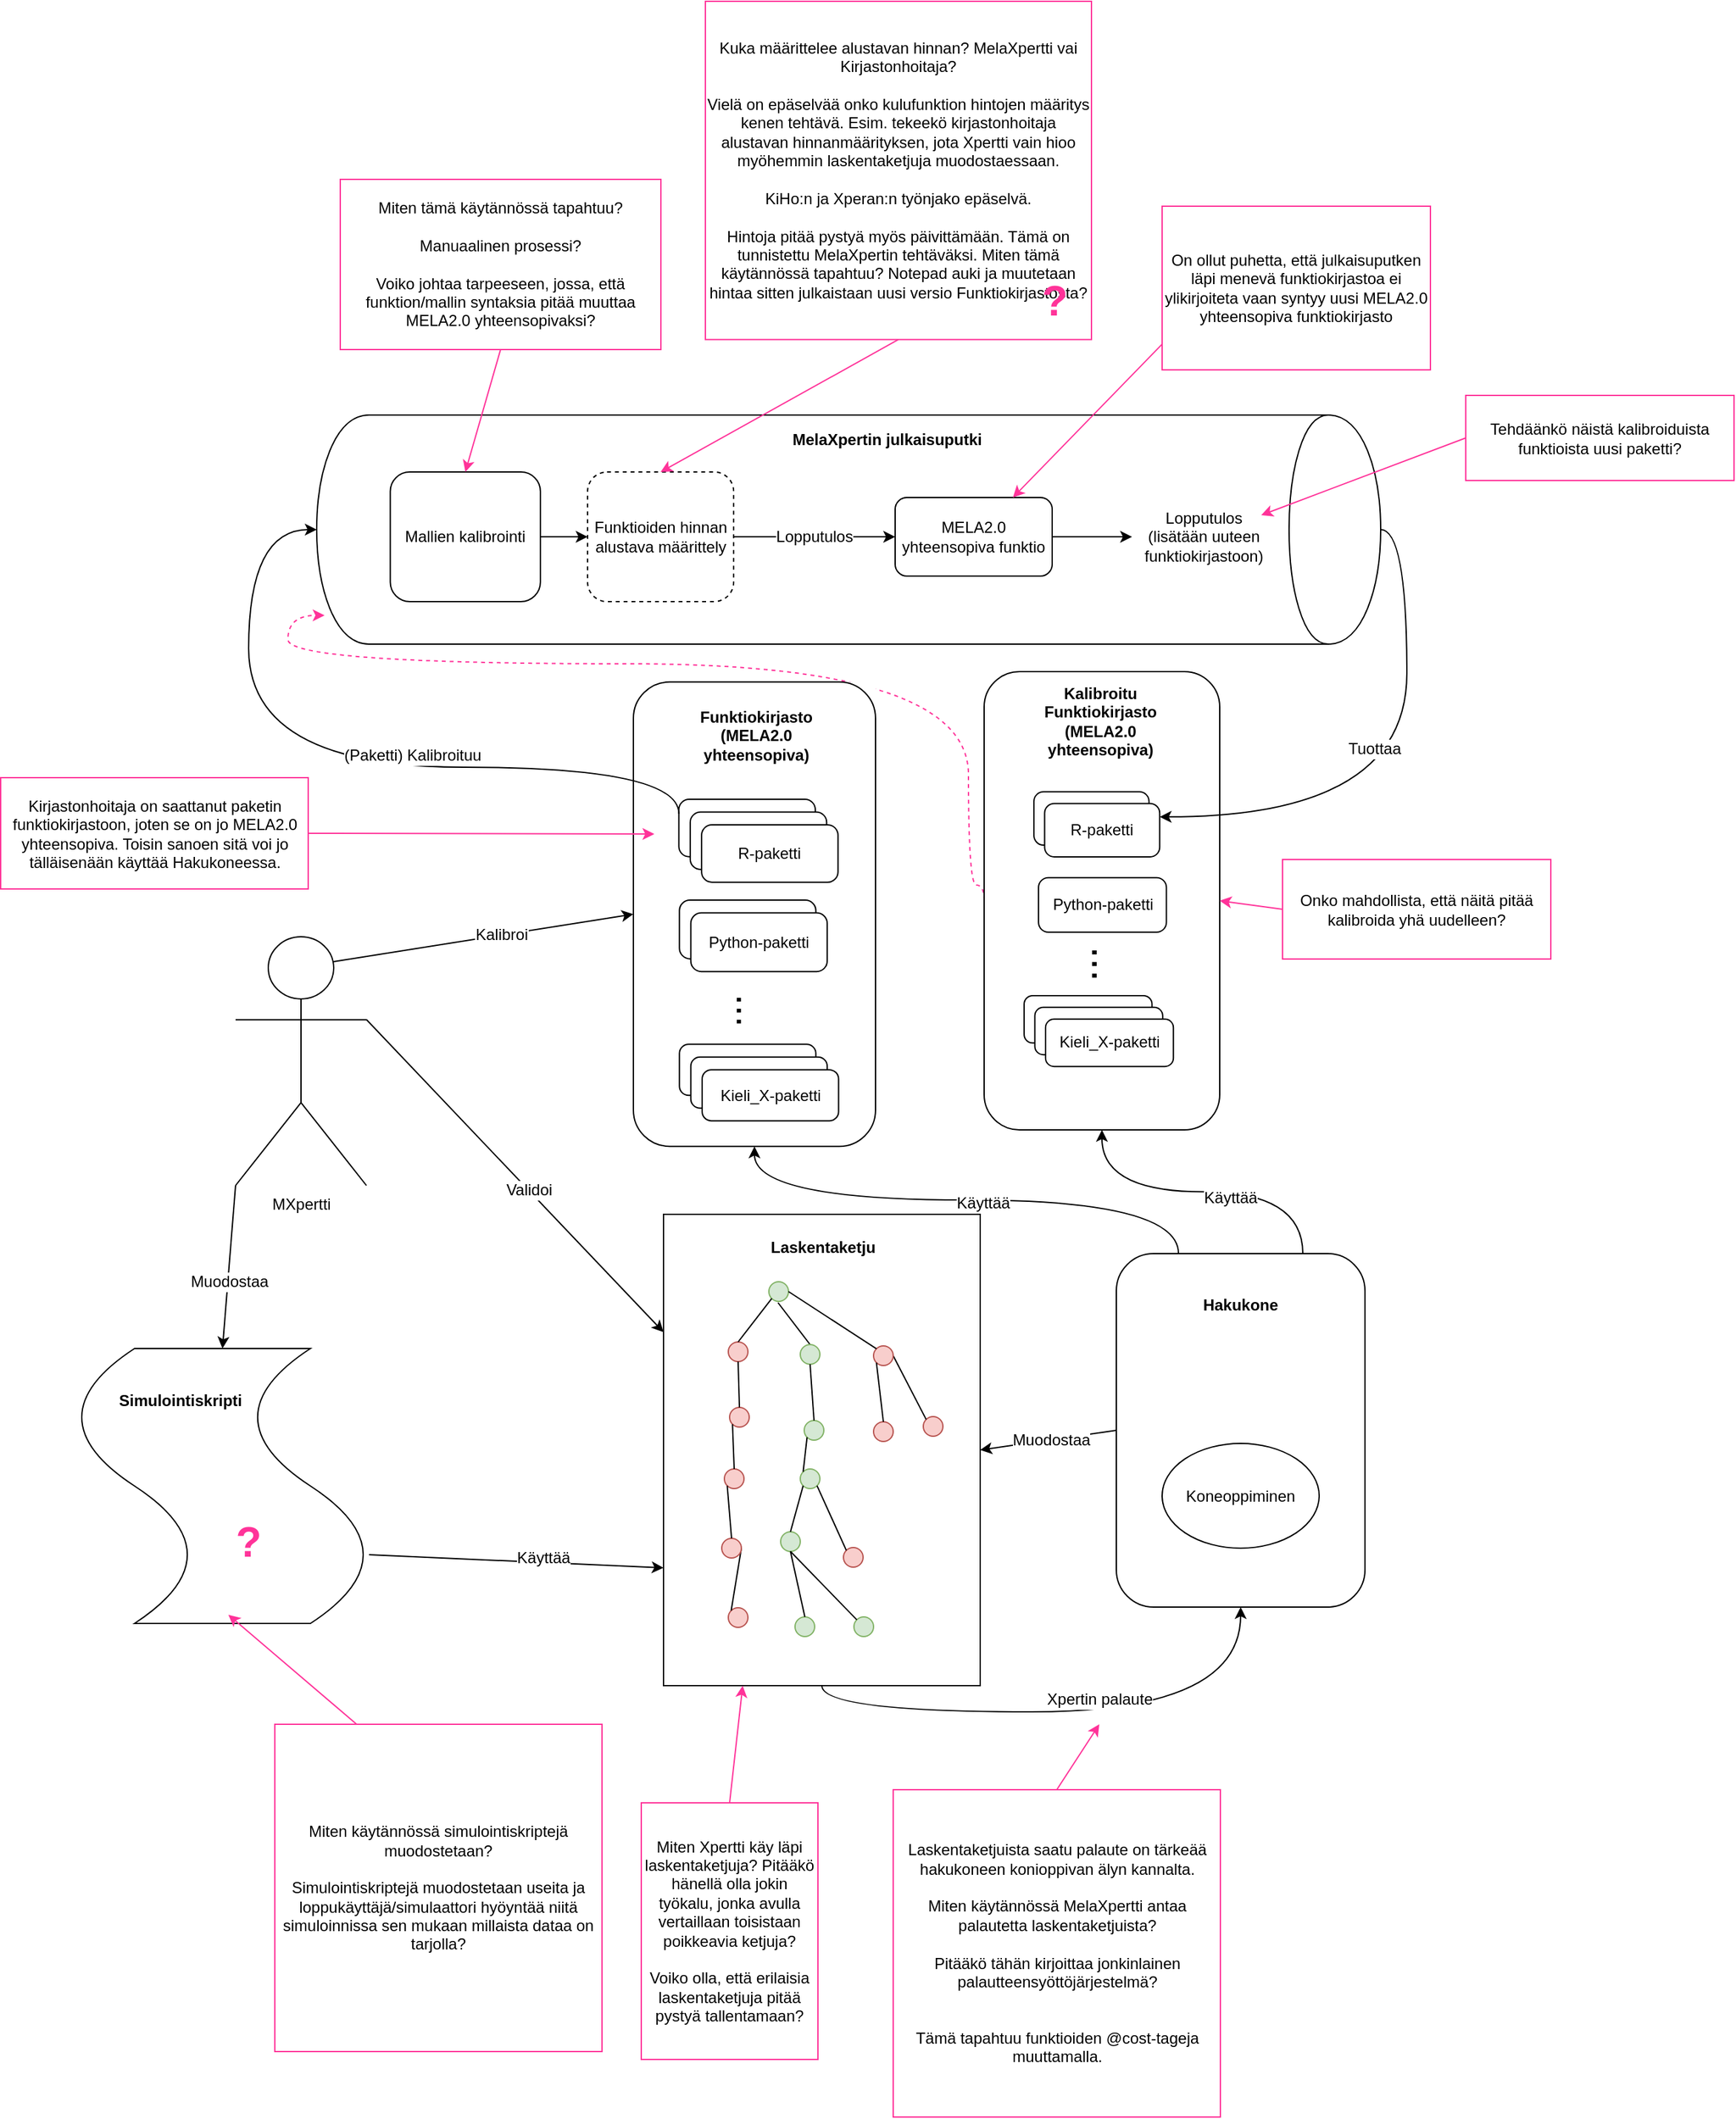 <mxfile version="10.8.2" type="device"><diagram id="pi8lVP-4z1GT94MgnUVW" name="Page-1"><mxGraphModel dx="2221" dy="1962" grid="1" gridSize="10" guides="1" tooltips="1" connect="1" arrows="1" fold="1" page="1" pageScale="1" pageWidth="827" pageHeight="1169" math="0" shadow="0"><root><mxCell id="0"/><mxCell id="1" parent="0"/><mxCell id="jP3EFrA3LAiEO2q5dK9M-46" style="edgeStyle=orthogonalEdgeStyle;rounded=0;orthogonalLoop=1;jettySize=auto;html=1;exitX=0;exitY=0.5;exitDx=0;exitDy=0;strokeColor=#FF3399;fontSize=12;curved=1;dashed=1;" edge="1" parent="1" source="gx9Fo2XjnT89Ah0fblo9-98"><mxGeometry relative="1" as="geometry"><mxPoint x="228" y="333" as="targetPoint"/><Array as="points"><mxPoint x="732" y="539"/><mxPoint x="720" y="539"/><mxPoint x="720" y="370"/><mxPoint x="200" y="370"/><mxPoint x="200" y="333"/></Array></mxGeometry></mxCell><mxCell id="gx9Fo2XjnT89Ah0fblo9-15" value="" style="shape=cylinder;whiteSpace=wrap;html=1;boundedLbl=1;backgroundOutline=1;rotation=90;fontSize=12;" parent="1" vertex="1"><mxGeometry x="541" y="-139" width="175" height="813" as="geometry"/></mxCell><mxCell id="gx9Fo2XjnT89Ah0fblo9-28" style="edgeStyle=none;rounded=0;orthogonalLoop=1;jettySize=auto;html=1;exitX=1;exitY=0.5;exitDx=0;exitDy=0;entryX=0;entryY=0.5;entryDx=0;entryDy=0;fontSize=12;" parent="1" source="gx9Fo2XjnT89Ah0fblo9-14" target="gx9Fo2XjnT89Ah0fblo9-16" edge="1"><mxGeometry relative="1" as="geometry"/></mxCell><mxCell id="gx9Fo2XjnT89Ah0fblo9-14" value="&lt;font style=&quot;font-size: 12px;&quot;&gt;Mallien kalibrointi&lt;/font&gt;" style="rounded=1;whiteSpace=wrap;html=1;fontSize=12;" parent="1" vertex="1"><mxGeometry x="278.225" y="223.5" width="114.7" height="99" as="geometry"/></mxCell><mxCell id="gx9Fo2XjnT89Ah0fblo9-16" value="&lt;font style=&quot;font-size: 12px;&quot;&gt;Funktioiden hinnan alustava määrittely&lt;/font&gt;" style="rounded=1;whiteSpace=wrap;html=1;dashed=1;fontSize=12;" parent="1" vertex="1"><mxGeometry x="428.987" y="223.5" width="111.6" height="99" as="geometry"/></mxCell><mxCell id="gx9Fo2XjnT89Ah0fblo9-31" value="&lt;font style=&quot;font-size: 12px;&quot;&gt;Lopputulos&lt;/font&gt;" style="edgeStyle=none;rounded=0;orthogonalLoop=1;jettySize=auto;html=1;exitX=1;exitY=0.5;exitDx=0;exitDy=0;fontSize=12;" parent="1" source="gx9Fo2XjnT89Ah0fblo9-16" target="gx9Fo2XjnT89Ah0fblo9-27" edge="1"><mxGeometry relative="1" as="geometry"><mxPoint x="698" y="273" as="sourcePoint"/></mxGeometry></mxCell><mxCell id="gx9Fo2XjnT89Ah0fblo9-25" value="&lt;p style=&quot;font-size: 12px&quot;&gt;&lt;font style=&quot;font-size: 12px&quot; face=&quot;Helvetica&quot;&gt;MelaXpertin&lt;/font&gt;&lt;font style=&quot;font-size: 12px&quot; face=&quot;Helvetica&quot;&gt; &lt;font style=&quot;font-size: 12px&quot;&gt;julkaisuputki&lt;br&gt;&lt;/font&gt;&lt;/font&gt;&lt;/p&gt;" style="text;html=1;strokeColor=none;fillColor=none;align=center;verticalAlign=middle;whiteSpace=wrap;rounded=0;fontStyle=1;fontSize=12;" parent="1" vertex="1"><mxGeometry x="543" y="189" width="230" height="20" as="geometry"/></mxCell><mxCell id="gx9Fo2XjnT89Ah0fblo9-39" style="edgeStyle=none;rounded=0;orthogonalLoop=1;jettySize=auto;html=1;exitX=1;exitY=0.5;exitDx=0;exitDy=0;entryX=0;entryY=0.5;entryDx=0;entryDy=0;endArrow=classic;endFill=1;fontSize=12;" parent="1" source="gx9Fo2XjnT89Ah0fblo9-27" target="gx9Fo2XjnT89Ah0fblo9-37" edge="1"><mxGeometry relative="1" as="geometry"/></mxCell><mxCell id="gx9Fo2XjnT89Ah0fblo9-27" value="&lt;font style=&quot;font-size: 12px;&quot;&gt;MELA2.0 yhteensopiva funktio&lt;/font&gt;" style="rounded=1;whiteSpace=wrap;html=1;strokeWidth=1;fontSize=12;" parent="1" vertex="1"><mxGeometry x="664" y="243" width="120" height="60" as="geometry"/></mxCell><mxCell id="gx9Fo2XjnT89Ah0fblo9-160" style="edgeStyle=none;rounded=0;orthogonalLoop=1;jettySize=auto;html=1;entryX=0;entryY=0.25;entryDx=0;entryDy=0;endArrow=classic;endFill=1;fontSize=12;exitX=1;exitY=0.333;exitDx=0;exitDy=0;exitPerimeter=0;" parent="1" target="gx9Fo2XjnT89Ah0fblo9-151" edge="1" source="gx9Fo2XjnT89Ah0fblo9-1"><mxGeometry relative="1" as="geometry"><mxPoint x="182.5" y="792.5" as="sourcePoint"/></mxGeometry></mxCell><mxCell id="gx9Fo2XjnT89Ah0fblo9-161" value="&lt;div style=&quot;font-size: 12px;&quot;&gt;Validoi&lt;/div&gt;" style="text;html=1;resizable=0;points=[];align=center;verticalAlign=middle;labelBackgroundColor=#ffffff;fontSize=12;" parent="gx9Fo2XjnT89Ah0fblo9-160" vertex="1" connectable="0"><mxGeometry x="0.088" relative="1" as="geometry"><mxPoint as="offset"/></mxGeometry></mxCell><mxCell id="gx9Fo2XjnT89Ah0fblo9-174" style="edgeStyle=none;rounded=0;orthogonalLoop=1;jettySize=auto;html=1;entryX=0;entryY=0.5;entryDx=0;entryDy=0;entryPerimeter=0;endArrow=classic;endFill=1;fontSize=12;exitX=0;exitY=1;exitDx=0;exitDy=0;exitPerimeter=0;" parent="1" target="gx9Fo2XjnT89Ah0fblo9-163" edge="1" source="gx9Fo2XjnT89Ah0fblo9-1"><mxGeometry relative="1" as="geometry"><mxPoint x="180" y="730" as="sourcePoint"/></mxGeometry></mxCell><mxCell id="gx9Fo2XjnT89Ah0fblo9-175" value="Muodostaa" style="text;html=1;resizable=0;points=[];align=center;verticalAlign=middle;labelBackgroundColor=#ffffff;fontSize=12;" parent="gx9Fo2XjnT89Ah0fblo9-174" vertex="1" connectable="0"><mxGeometry x="0.244" y="-1" relative="1" as="geometry"><mxPoint x="-7.5" y="172.5" as="offset"/></mxGeometry></mxCell><mxCell id="jP3EFrA3LAiEO2q5dK9M-48" value="Muodostaa" style="text;html=1;resizable=0;points=[];align=center;verticalAlign=middle;labelBackgroundColor=#ffffff;fontSize=12;" vertex="1" connectable="0" parent="gx9Fo2XjnT89Ah0fblo9-174"><mxGeometry x="0.176" y="1" relative="1" as="geometry"><mxPoint as="offset"/></mxGeometry></mxCell><mxCell id="jP3EFrA3LAiEO2q5dK9M-25" style="rounded=0;orthogonalLoop=1;jettySize=auto;html=1;exitX=0.75;exitY=0.1;exitDx=0;exitDy=0;exitPerimeter=0;entryX=0;entryY=0.5;entryDx=0;entryDy=0;strokeColor=#000000;fontSize=12;" edge="1" parent="1" source="gx9Fo2XjnT89Ah0fblo9-1" target="jP3EFrA3LAiEO2q5dK9M-3"><mxGeometry relative="1" as="geometry"/></mxCell><mxCell id="jP3EFrA3LAiEO2q5dK9M-26" value="Kalibroi" style="text;html=1;resizable=0;points=[];align=center;verticalAlign=middle;labelBackgroundColor=#ffffff;fontSize=12;" vertex="1" connectable="0" parent="jP3EFrA3LAiEO2q5dK9M-25"><mxGeometry x="0.115" relative="1" as="geometry"><mxPoint as="offset"/></mxGeometry></mxCell><mxCell id="gx9Fo2XjnT89Ah0fblo9-1" value="&lt;font style=&quot;font-size: 12px;&quot;&gt;MXpertti&lt;/font&gt;" style="shape=umlActor;verticalLabelPosition=bottom;labelBackgroundColor=#ffffff;verticalAlign=top;html=1;outlineConnect=0;fontSize=12;" parent="1" vertex="1"><mxGeometry x="160" y="578.5" width="100" height="190" as="geometry"/></mxCell><mxCell id="gx9Fo2XjnT89Ah0fblo9-37" value="&lt;div style=&quot;font-size: 12px;&quot;&gt;&lt;font style=&quot;font-size: 12px;&quot;&gt;Lopputulos&lt;/font&gt;&lt;/div&gt;&lt;div style=&quot;font-size: 12px;&quot;&gt;&lt;font style=&quot;font-size: 12px;&quot;&gt;(lisätään uuteen funktiokirjastoon)&lt;/font&gt;&lt;/div&gt;" style="text;html=1;strokeColor=none;fillColor=none;align=center;verticalAlign=middle;whiteSpace=wrap;rounded=0;fontSize=12;" parent="1" vertex="1"><mxGeometry x="845" y="256.5" width="110" height="33" as="geometry"/></mxCell><mxCell id="gx9Fo2XjnT89Ah0fblo9-155" style="edgeStyle=none;rounded=0;orthogonalLoop=1;jettySize=auto;html=1;exitX=0;exitY=0.5;exitDx=0;exitDy=0;entryX=1;entryY=0.5;entryDx=0;entryDy=0;endArrow=classic;endFill=1;fontSize=12;" parent="1" source="gx9Fo2XjnT89Ah0fblo9-44" target="gx9Fo2XjnT89Ah0fblo9-151" edge="1"><mxGeometry relative="1" as="geometry"/></mxCell><mxCell id="gx9Fo2XjnT89Ah0fblo9-156" value="Muodostaa" style="text;html=1;resizable=0;points=[];align=center;verticalAlign=middle;labelBackgroundColor=#ffffff;fontSize=12;" parent="gx9Fo2XjnT89Ah0fblo9-155" vertex="1" connectable="0"><mxGeometry x="0.248" y="-2" relative="1" as="geometry"><mxPoint x="15" as="offset"/></mxGeometry></mxCell><mxCell id="gx9Fo2XjnT89Ah0fblo9-182" style="edgeStyle=none;rounded=0;orthogonalLoop=1;jettySize=auto;html=1;exitX=0.5;exitY=1;exitDx=0;exitDy=0;entryX=0.5;entryY=0;entryDx=0;entryDy=0;endArrow=classic;endFill=1;fontSize=12;fillColor=#f8cecc;strokeColor=#FF3399;" parent="1" source="gx9Fo2XjnT89Ah0fblo9-181" target="gx9Fo2XjnT89Ah0fblo9-14" edge="1"><mxGeometry relative="1" as="geometry"/></mxCell><mxCell id="gx9Fo2XjnT89Ah0fblo9-181" value="&lt;div style=&quot;font-size: 12px;&quot;&gt;Miten tämä käytännössä tapahtuu?&lt;/div&gt;&lt;div style=&quot;font-size: 12px;&quot;&gt;&lt;br style=&quot;font-size: 12px;&quot;&gt;&lt;/div&gt;&lt;div style=&quot;font-size: 12px;&quot;&gt;Manuaalinen prosessi?&lt;/div&gt;&lt;div style=&quot;font-size: 12px;&quot;&gt;&lt;br style=&quot;font-size: 12px;&quot;&gt;&lt;/div&gt;&lt;div style=&quot;font-size: 12px;&quot;&gt;Voiko johtaa tarpeeseen, jossa, että funktion/mallin syntaksia pitää muuttaa MELA2.0 yhteensopivaksi?&lt;br style=&quot;font-size: 12px;&quot;&gt;&lt;/div&gt;" style="text;html=1;align=center;verticalAlign=middle;whiteSpace=wrap;rounded=0;fontSize=12;fillColor=#ffffff;strokeColor=#FF3399;" parent="1" vertex="1"><mxGeometry x="240" width="245" height="130" as="geometry"/></mxCell><mxCell id="gx9Fo2XjnT89Ah0fblo9-184" style="edgeStyle=none;rounded=0;orthogonalLoop=1;jettySize=auto;html=1;exitX=0.5;exitY=1;exitDx=0;exitDy=0;entryX=0.5;entryY=0;entryDx=0;entryDy=0;endArrow=classic;endFill=1;strokeColor=#FF3399;fontSize=12;" parent="1" source="gx9Fo2XjnT89Ah0fblo9-183" target="gx9Fo2XjnT89Ah0fblo9-16" edge="1"><mxGeometry relative="1" as="geometry"/></mxCell><mxCell id="gx9Fo2XjnT89Ah0fblo9-188" style="edgeStyle=none;rounded=0;orthogonalLoop=1;jettySize=auto;html=1;exitX=0.5;exitY=0;exitDx=0;exitDy=0;entryX=0.75;entryY=0;entryDx=0;entryDy=0;endArrow=classic;endFill=1;strokeColor=#FF3399;fontSize=12;" parent="1" source="gx9Fo2XjnT89Ah0fblo9-187" target="gx9Fo2XjnT89Ah0fblo9-27" edge="1"><mxGeometry relative="1" as="geometry"/></mxCell><mxCell id="gx9Fo2XjnT89Ah0fblo9-187" value="On ollut puhetta, että julkaisuputken läpi menevä funktiokirjastoa ei ylikirjoiteta vaan syntyy uusi MELA2.0 yhteensopiva funktiokirjasto" style="text;html=1;align=center;verticalAlign=middle;whiteSpace=wrap;rounded=0;fontSize=12;fillColor=#ffffff;strokeColor=#FF3399;" parent="1" vertex="1"><mxGeometry x="868" y="20.5" width="205" height="125" as="geometry"/></mxCell><mxCell id="gx9Fo2XjnT89Ah0fblo9-190" style="edgeStyle=none;rounded=0;orthogonalLoop=1;jettySize=auto;html=1;exitX=0.5;exitY=0;exitDx=0;exitDy=0;endArrow=classic;endFill=1;strokeColor=#FF3399;fontSize=12;" parent="1" source="gx9Fo2XjnT89Ah0fblo9-189" edge="1"><mxGeometry relative="1" as="geometry"><mxPoint x="820" y="1180" as="targetPoint"/></mxGeometry></mxCell><mxCell id="gx9Fo2XjnT89Ah0fblo9-189" value="&lt;div style=&quot;font-size: 12px&quot;&gt;Laskentaketjuista saatu palaute on tärkeää hakukoneen konioppivan älyn kannalta.&lt;br style=&quot;font-size: 12px&quot;&gt;&lt;/div&gt;&lt;div style=&quot;font-size: 12px&quot;&gt;&lt;br style=&quot;font-size: 12px&quot;&gt;&lt;/div&gt;&lt;div style=&quot;font-size: 12px&quot;&gt;Miten käytännössä MelaXpertti antaa palautetta laskentaketjuista?&lt;/div&gt;&lt;div style=&quot;font-size: 12px&quot;&gt;&lt;br style=&quot;font-size: 12px&quot;&gt;&lt;/div&gt;&lt;div style=&quot;font-size: 12px&quot;&gt;Pitääkö tähän kirjoittaa jonkinlainen palautteensyöttöjärjestelmä?&lt;br style=&quot;font-size: 12px&quot;&gt;&lt;/div&gt;&lt;div style=&quot;font-size: 12px&quot;&gt;&lt;br style=&quot;font-size: 12px&quot;&gt;&lt;/div&gt;&lt;div style=&quot;font-size: 12px&quot;&gt;&lt;br style=&quot;font-size: 12px&quot;&gt;&lt;/div&gt;&lt;div style=&quot;font-size: 12px&quot;&gt;Tämä tapahtuu funktioiden @cost-tageja muuttamalla.&lt;/div&gt;" style="text;html=1;align=center;verticalAlign=middle;whiteSpace=wrap;rounded=0;fontSize=12;fillColor=#ffffff;strokeColor=#FF3399;" parent="1" vertex="1"><mxGeometry x="662.5" y="1230" width="250" height="250" as="geometry"/></mxCell><mxCell id="gx9Fo2XjnT89Ah0fblo9-191" value="&lt;div style=&quot;font-size: 12px&quot;&gt;Miten Xpertti käy läpi laskentaketjuja? Pitääkö hänellä olla jokin työkalu, jonka avulla vertaillaan toisistaan poikkeavia ketjuja?&lt;/div&gt;&lt;div style=&quot;font-size: 12px&quot;&gt;&lt;br style=&quot;font-size: 12px&quot;&gt;&lt;/div&gt;&lt;div style=&quot;font-size: 12px&quot;&gt;Voiko olla, että erilaisia laskentaketjuja pitää pystyä tallentamaan?&lt;br style=&quot;font-size: 12px&quot;&gt;&lt;/div&gt;" style="text;html=1;align=center;verticalAlign=middle;whiteSpace=wrap;rounded=0;fontSize=12;fillColor=#ffffff;strokeColor=#FF3399;" parent="1" vertex="1"><mxGeometry x="470" y="1240" width="135" height="196" as="geometry"/></mxCell><mxCell id="gx9Fo2XjnT89Ah0fblo9-193" value="&lt;div style=&quot;font-size: 12px;&quot;&gt;Miten käytännössä simulointiskriptejä muodostetaan?&lt;/div&gt;&lt;div style=&quot;font-size: 12px;&quot;&gt;&lt;br style=&quot;font-size: 12px;&quot;&gt;&lt;/div&gt;&lt;div style=&quot;font-size: 12px;&quot;&gt;Simulointiskriptejä muodostetaan useita ja loppukäyttäjä/simulaattori hyöyntää niitä simuloinnissa sen mukaan millaista dataa on tarjolla?&lt;br style=&quot;font-size: 12px;&quot;&gt;&lt;/div&gt;" style="text;html=1;align=center;verticalAlign=middle;whiteSpace=wrap;rounded=0;fontSize=12;fillColor=#ffffff;strokeColor=#FF3399;" parent="1" vertex="1"><mxGeometry x="190" y="1180" width="250" height="250" as="geometry"/></mxCell><mxCell id="jdCwvzwxRYEoUQbEtZTy-2" style="rounded=0;orthogonalLoop=1;jettySize=auto;html=1;exitX=0.75;exitY=0;exitDx=0;exitDy=0;exitPerimeter=0;entryX=0;entryY=0.75;entryDx=0;entryDy=0;fontSize=12;" parent="1" source="gx9Fo2XjnT89Ah0fblo9-163" target="gx9Fo2XjnT89Ah0fblo9-151" edge="1"><mxGeometry relative="1" as="geometry"><mxPoint x="335.5" y="1219.5" as="sourcePoint"/></mxGeometry></mxCell><mxCell id="jdCwvzwxRYEoUQbEtZTy-3" value="&lt;font style=&quot;font-size: 12px;&quot;&gt;Käyttää&lt;/font&gt;" style="text;html=1;resizable=0;points=[];align=center;verticalAlign=middle;labelBackgroundColor=#ffffff;fontSize=12;" parent="jdCwvzwxRYEoUQbEtZTy-2" vertex="1" connectable="0"><mxGeometry x="0.182" y="4" relative="1" as="geometry"><mxPoint as="offset"/></mxGeometry></mxCell><mxCell id="jP3EFrA3LAiEO2q5dK9M-14" value="" style="group" vertex="1" connectable="0" parent="1"><mxGeometry x="382" y="394" width="267" height="370" as="geometry"/></mxCell><mxCell id="jP3EFrA3LAiEO2q5dK9M-2" value="" style="group;fillColor=#ffffff;" vertex="1" connectable="0" parent="jP3EFrA3LAiEO2q5dK9M-14"><mxGeometry x="81.983" y="-10.165" width="185.017" height="354.753" as="geometry"/></mxCell><mxCell id="jP3EFrA3LAiEO2q5dK9M-3" value="" style="rounded=1;whiteSpace=wrap;html=1;fillColor=none;" vertex="1" parent="jP3EFrA3LAiEO2q5dK9M-2"><mxGeometry width="185.017" height="354.753" as="geometry"/></mxCell><mxCell id="jP3EFrA3LAiEO2q5dK9M-4" value="&lt;div&gt;Funktiokirjasto&lt;/div&gt;&lt;div&gt;(MELA2.0 yhteensopiva)&lt;br&gt;&lt;/div&gt;" style="text;html=1;strokeColor=none;fillColor=none;align=center;verticalAlign=middle;whiteSpace=wrap;rounded=0;fontStyle=1" vertex="1" parent="jP3EFrA3LAiEO2q5dK9M-2"><mxGeometry x="29.099" y="31.187" width="130.293" height="19.492" as="geometry"/></mxCell><mxCell id="jP3EFrA3LAiEO2q5dK9M-5" value="&lt;div&gt;Python-paketti&lt;/div&gt;" style="rounded=1;whiteSpace=wrap;html=1;arcSize=18;" vertex="1" parent="jP3EFrA3LAiEO2q5dK9M-2"><mxGeometry x="35.179" y="166.656" width="104.235" height="44.831" as="geometry"/></mxCell><mxCell id="jP3EFrA3LAiEO2q5dK9M-6" value="&lt;div&gt;R-paketti&lt;/div&gt;" style="rounded=1;whiteSpace=wrap;html=1;arcSize=18;" vertex="1" parent="jP3EFrA3LAiEO2q5dK9M-2"><mxGeometry x="34.745" y="89.663" width="104.235" height="43.857" as="geometry"/></mxCell><mxCell id="jP3EFrA3LAiEO2q5dK9M-7" value="&lt;div&gt;Kieli_X-paketti&lt;/div&gt;" style="rounded=1;whiteSpace=wrap;html=1;arcSize=18;" vertex="1" parent="jP3EFrA3LAiEO2q5dK9M-2"><mxGeometry x="35.179" y="276.785" width="104.235" height="38.984" as="geometry"/></mxCell><mxCell id="jP3EFrA3LAiEO2q5dK9M-8" value="&lt;font style=&quot;font-size: 30px&quot;&gt;...&lt;/font&gt;" style="text;html=1;strokeColor=none;fillColor=none;align=center;verticalAlign=middle;whiteSpace=wrap;rounded=0;rotation=90;" vertex="1" parent="jP3EFrA3LAiEO2q5dK9M-2"><mxGeometry x="72.53" y="240.725" width="34.745" height="19.492" as="geometry"/></mxCell><mxCell id="jP3EFrA3LAiEO2q5dK9M-9" value="&lt;div&gt;R-paketti&lt;/div&gt;" style="rounded=1;whiteSpace=wrap;html=1;arcSize=18;" vertex="1" parent="jP3EFrA3LAiEO2q5dK9M-2"><mxGeometry x="43.431" y="99.409" width="104.235" height="43.857" as="geometry"/></mxCell><mxCell id="jP3EFrA3LAiEO2q5dK9M-10" value="&lt;div&gt;R-paketti&lt;/div&gt;" style="rounded=1;whiteSpace=wrap;html=1;arcSize=18;" vertex="1" parent="jP3EFrA3LAiEO2q5dK9M-2"><mxGeometry x="52.117" y="109.155" width="104.235" height="43.857" as="geometry"/></mxCell><mxCell id="jP3EFrA3LAiEO2q5dK9M-11" value="&lt;div&gt;Kieli_X-paketti&lt;/div&gt;" style="rounded=1;whiteSpace=wrap;html=1;arcSize=18;" vertex="1" parent="jP3EFrA3LAiEO2q5dK9M-2"><mxGeometry x="43.865" y="286.531" width="104.235" height="38.984" as="geometry"/></mxCell><mxCell id="jP3EFrA3LAiEO2q5dK9M-12" value="&lt;div&gt;Kieli_X-paketti&lt;/div&gt;" style="rounded=1;whiteSpace=wrap;html=1;arcSize=18;" vertex="1" parent="jP3EFrA3LAiEO2q5dK9M-2"><mxGeometry x="52.552" y="296.277" width="104.235" height="38.984" as="geometry"/></mxCell><mxCell id="jP3EFrA3LAiEO2q5dK9M-13" value="&lt;div&gt;Python-paketti&lt;/div&gt;" style="rounded=1;whiteSpace=wrap;html=1;arcSize=18;" vertex="1" parent="jP3EFrA3LAiEO2q5dK9M-2"><mxGeometry x="43.865" y="176.402" width="104.235" height="44.831" as="geometry"/></mxCell><mxCell id="jP3EFrA3LAiEO2q5dK9M-43" style="rounded=0;orthogonalLoop=1;jettySize=auto;html=1;exitX=1;exitY=0.5;exitDx=0;exitDy=0;strokeColor=#FF3399;fontSize=12;" edge="1" parent="1" source="jP3EFrA3LAiEO2q5dK9M-15"><mxGeometry relative="1" as="geometry"><mxPoint x="480" y="500" as="targetPoint"/></mxGeometry></mxCell><mxCell id="jP3EFrA3LAiEO2q5dK9M-15" value="Kirjastonhoitaja on saattanut paketin funktiokirjastoon, joten se on jo MELA2.0 yhteensopiva. Toisin sanoen sitä voi jo tälläisenään käyttää Hakukoneessa." style="text;html=1;align=center;verticalAlign=middle;whiteSpace=wrap;rounded=0;fontSize=12;fillColor=#ffffff;strokeColor=#FF3399;" vertex="1" parent="1"><mxGeometry x="-19.5" y="457" width="235" height="85" as="geometry"/></mxCell><mxCell id="jP3EFrA3LAiEO2q5dK9M-19" value="" style="group" vertex="1" connectable="0" parent="1"><mxGeometry x="45" y="886" width="210" height="224" as="geometry"/></mxCell><mxCell id="gx9Fo2XjnT89Ah0fblo9-165" value="" style="group;fontSize=12;" parent="jP3EFrA3LAiEO2q5dK9M-19" vertex="1" connectable="0"><mxGeometry width="210" height="224" as="geometry"/></mxCell><mxCell id="gx9Fo2XjnT89Ah0fblo9-163" value="" style="shape=tape;whiteSpace=wrap;html=1;strokeWidth=1;fillColor=#ffffff;gradientColor=none;fontSize=12;rotation=90;" parent="gx9Fo2XjnT89Ah0fblo9-165" vertex="1"><mxGeometry width="210" height="224" as="geometry"/></mxCell><mxCell id="gx9Fo2XjnT89Ah0fblo9-164" value="Simulointiskripti" style="text;html=1;strokeColor=none;fillColor=none;align=center;verticalAlign=middle;whiteSpace=wrap;rounded=0;fontSize=12;fontStyle=1" parent="gx9Fo2XjnT89Ah0fblo9-165" vertex="1"><mxGeometry x="53" y="37" width="40" height="20" as="geometry"/></mxCell><mxCell id="Zx6IyJO9KWC3-adWwHqG-1" value="&lt;span style=&quot;font-size: 32px;&quot;&gt;?&lt;/span&gt;" style="text;html=1;strokeColor=none;fillColor=none;align=center;verticalAlign=middle;whiteSpace=wrap;rounded=0;shadow=0;glass=0;comic=0;fontSize=32;fontColor=#FF3399;labelBorderColor=none;labelBackgroundColor=none;fontStyle=1" parent="gx9Fo2XjnT89Ah0fblo9-165" vertex="1"><mxGeometry x="94.5" y="99.615" width="60" height="110.769" as="geometry"/></mxCell><mxCell id="gx9Fo2XjnT89Ah0fblo9-194" style="edgeStyle=none;rounded=0;orthogonalLoop=1;jettySize=auto;html=1;exitX=0.25;exitY=0;exitDx=0;exitDy=0;endArrow=classic;endFill=1;strokeColor=#FF3399;fontSize=12;entryX=0.25;entryY=1;entryDx=0;entryDy=0;" parent="1" source="gx9Fo2XjnT89Ah0fblo9-193" target="Zx6IyJO9KWC3-adWwHqG-1" edge="1"><mxGeometry relative="1" as="geometry"><mxPoint x="306.852" y="1272" as="targetPoint"/></mxGeometry></mxCell><mxCell id="jP3EFrA3LAiEO2q5dK9M-20" value="" style="group" vertex="1" connectable="0" parent="1"><mxGeometry x="732" y="376" width="180" height="350" as="geometry"/></mxCell><mxCell id="gx9Fo2XjnT89Ah0fblo9-97" value="" style="group;fillColor=#ffffff;fontSize=12;" parent="jP3EFrA3LAiEO2q5dK9M-20" vertex="1" connectable="0"><mxGeometry width="180.0" height="350" as="geometry"/></mxCell><mxCell id="gx9Fo2XjnT89Ah0fblo9-99" value="&lt;div style=&quot;font-size: 12px;&quot;&gt;&lt;font style=&quot;font-size: 12px;&quot;&gt;Kalibroitu Funktiokirjasto&lt;/font&gt;&lt;/div&gt;&lt;div style=&quot;font-size: 12px;&quot;&gt;&lt;font style=&quot;font-size: 12px;&quot;&gt;(MELA2.0 yhteensopiva)&lt;br style=&quot;font-size: 12px;&quot;&gt;&lt;/font&gt;&lt;/div&gt;" style="text;html=1;strokeColor=none;fillColor=none;align=center;verticalAlign=middle;whiteSpace=wrap;rounded=0;fontStyle=1;fontSize=12;" parent="gx9Fo2XjnT89Ah0fblo9-97" vertex="1"><mxGeometry x="22.388" y="28.955" width="134.328" height="18.097" as="geometry"/></mxCell><mxCell id="jP3EFrA3LAiEO2q5dK9M-18" value="" style="group" vertex="1" connectable="0" parent="gx9Fo2XjnT89Ah0fblo9-97"><mxGeometry width="180.0" height="350" as="geometry"/></mxCell><mxCell id="gx9Fo2XjnT89Ah0fblo9-98" value="" style="rounded=1;whiteSpace=wrap;html=1;fillColor=none;fontSize=12;" parent="jP3EFrA3LAiEO2q5dK9M-18" vertex="1"><mxGeometry width="180.0" height="350" as="geometry"/></mxCell><mxCell id="gx9Fo2XjnT89Ah0fblo9-103" value="&lt;font style=&quot;font-size: 32px;&quot;&gt;...&lt;/font&gt;" style="text;html=1;strokeColor=none;fillColor=none;align=center;verticalAlign=middle;whiteSpace=wrap;rounded=0;rotation=90;fontSize=32;" parent="jP3EFrA3LAiEO2q5dK9M-18" vertex="1"><mxGeometry x="75.224" y="214.445" width="35.821" height="18.097" as="geometry"/></mxCell><mxCell id="Zx6IyJO9KWC3-adWwHqG-14" value="&lt;div style=&quot;font-size: 12px;&quot;&gt;&lt;font style=&quot;font-size: 12px;&quot;&gt;R-paketti&lt;/font&gt;&lt;/div&gt;" style="rounded=1;whiteSpace=wrap;html=1;arcSize=18;fontSize=12;" parent="jP3EFrA3LAiEO2q5dK9M-20" vertex="1"><mxGeometry x="38.033" y="91.77" width="87.924" height="40.717" as="geometry"/></mxCell><mxCell id="Zx6IyJO9KWC3-adWwHqG-15" value="&lt;div style=&quot;font-size: 12px;&quot;&gt;&lt;font style=&quot;font-size: 12px;&quot;&gt;R-paketti&lt;/font&gt;&lt;/div&gt;" style="rounded=1;whiteSpace=wrap;html=1;arcSize=18;fontSize=12;" parent="jP3EFrA3LAiEO2q5dK9M-20" vertex="1"><mxGeometry x="46.215" y="100.745" width="87.924" height="40.717" as="geometry"/></mxCell><mxCell id="Zx6IyJO9KWC3-adWwHqG-23" value="&lt;div style=&quot;font-size: 12px;&quot;&gt;&lt;font style=&quot;font-size: 12px;&quot;&gt;Python-paketti&lt;/font&gt;&lt;/div&gt;" style="rounded=1;whiteSpace=wrap;html=1;arcSize=18;fontSize=12;" parent="jP3EFrA3LAiEO2q5dK9M-20" vertex="1"><mxGeometry x="41.56" y="157.367" width="97.693" height="41.622" as="geometry"/></mxCell><mxCell id="Zx6IyJO9KWC3-adWwHqG-24" value="&lt;div style=&quot;font-size: 12px;&quot;&gt;&lt;font style=&quot;font-size: 12px;&quot;&gt;Kieli_X-paketti&lt;/font&gt;&lt;/div&gt;" style="rounded=1;whiteSpace=wrap;html=1;arcSize=18;fontSize=12;" parent="jP3EFrA3LAiEO2q5dK9M-20" vertex="1"><mxGeometry x="30.56" y="247.447" width="97.693" height="36.193" as="geometry"/></mxCell><mxCell id="Zx6IyJO9KWC3-adWwHqG-25" value="&lt;div style=&quot;font-size: 12px;&quot;&gt;&lt;font style=&quot;font-size: 12px;&quot;&gt;Kieli_X-paketti&lt;/font&gt;&lt;/div&gt;" style="rounded=1;whiteSpace=wrap;html=1;arcSize=18;fontSize=12;" parent="jP3EFrA3LAiEO2q5dK9M-20" vertex="1"><mxGeometry x="38.742" y="256.421" width="97.693" height="36.193" as="geometry"/></mxCell><mxCell id="Zx6IyJO9KWC3-adWwHqG-26" value="&lt;div style=&quot;font-size: 12px;&quot;&gt;&lt;font style=&quot;font-size: 12px;&quot;&gt;Kieli_X-paketti&lt;/font&gt;&lt;/div&gt;" style="rounded=1;whiteSpace=wrap;html=1;arcSize=18;fontSize=12;" parent="jP3EFrA3LAiEO2q5dK9M-20" vertex="1"><mxGeometry x="46.924" y="265.395" width="97.693" height="36.193" as="geometry"/></mxCell><mxCell id="jP3EFrA3LAiEO2q5dK9M-24" style="edgeStyle=orthogonalEdgeStyle;curved=1;rounded=0;orthogonalLoop=1;jettySize=auto;html=1;exitX=0;exitY=0.25;exitDx=0;exitDy=0;entryX=0.5;entryY=1;entryDx=0;entryDy=0;strokeColor=#000000;fontSize=12;" edge="1" parent="1" source="jP3EFrA3LAiEO2q5dK9M-6" target="gx9Fo2XjnT89Ah0fblo9-15"><mxGeometry relative="1" as="geometry"><Array as="points"><mxPoint x="499" y="449"/><mxPoint x="170" y="449"/><mxPoint x="170" y="268"/></Array></mxGeometry></mxCell><mxCell id="jP3EFrA3LAiEO2q5dK9M-40" value="(Paketti) Kalibroituu" style="text;html=1;resizable=0;points=[];align=center;verticalAlign=middle;labelBackgroundColor=#ffffff;fontSize=12;" vertex="1" connectable="0" parent="jP3EFrA3LAiEO2q5dK9M-24"><mxGeometry x="-0.199" y="-9" relative="1" as="geometry"><mxPoint as="offset"/></mxGeometry></mxCell><mxCell id="jP3EFrA3LAiEO2q5dK9M-30" style="edgeStyle=orthogonalEdgeStyle;curved=1;rounded=0;orthogonalLoop=1;jettySize=auto;html=1;exitX=0.75;exitY=0;exitDx=0;exitDy=0;strokeColor=#000000;fontSize=12;" edge="1" parent="1" source="gx9Fo2XjnT89Ah0fblo9-44" target="gx9Fo2XjnT89Ah0fblo9-98"><mxGeometry relative="1" as="geometry"/></mxCell><mxCell id="jP3EFrA3LAiEO2q5dK9M-32" value="Käyttää" style="text;html=1;resizable=0;points=[];align=center;verticalAlign=middle;labelBackgroundColor=#ffffff;fontSize=12;" vertex="1" connectable="0" parent="jP3EFrA3LAiEO2q5dK9M-30"><mxGeometry x="-0.169" y="4" relative="1" as="geometry"><mxPoint as="offset"/></mxGeometry></mxCell><mxCell id="jP3EFrA3LAiEO2q5dK9M-31" style="edgeStyle=orthogonalEdgeStyle;curved=1;rounded=0;orthogonalLoop=1;jettySize=auto;html=1;exitX=0.25;exitY=0;exitDx=0;exitDy=0;strokeColor=#000000;fontSize=12;" edge="1" parent="1" source="gx9Fo2XjnT89Ah0fblo9-44" target="jP3EFrA3LAiEO2q5dK9M-3"><mxGeometry relative="1" as="geometry"/></mxCell><mxCell id="jP3EFrA3LAiEO2q5dK9M-33" value="Käyttää" style="text;html=1;resizable=0;points=[];align=center;verticalAlign=middle;labelBackgroundColor=#ffffff;fontSize=12;" vertex="1" connectable="0" parent="jP3EFrA3LAiEO2q5dK9M-31"><mxGeometry x="-0.062" y="2" relative="1" as="geometry"><mxPoint as="offset"/></mxGeometry></mxCell><mxCell id="jP3EFrA3LAiEO2q5dK9M-34" value="" style="group" vertex="1" connectable="0" parent="1"><mxGeometry x="519" y="-136" width="295" height="301" as="geometry"/></mxCell><mxCell id="gx9Fo2XjnT89Ah0fblo9-183" value="&lt;div style=&quot;font-size: 12px&quot;&gt;Kuka määrittelee alustavan hinnan? MelaXpertti vai Kirjastonhoitaja?&lt;/div&gt;&lt;div style=&quot;font-size: 12px&quot;&gt;&lt;br&gt;&lt;/div&gt;&lt;div style=&quot;font-size: 12px&quot;&gt;&lt;div&gt;Vielä on epäselvää onko kulufunktion hintojen määritys kenen tehtävä. Esim. tekeekö kirjastonhoitaja alustavan hinnanmäärityksen, jota Xpertti vain hioo myöhemmin laskentaketjuja muodostaessaan.&lt;br&gt;&lt;/div&gt;&lt;/div&gt;&lt;div style=&quot;font-size: 12px&quot;&gt;&lt;br style=&quot;font-size: 12px&quot;&gt;&lt;/div&gt;&lt;div style=&quot;font-size: 12px&quot;&gt;KiHo:n ja Xperan:n työnjako epäselvä.&lt;br style=&quot;font-size: 12px&quot;&gt;&lt;/div&gt;&lt;div style=&quot;font-size: 12px&quot;&gt;&lt;br style=&quot;font-size: 12px&quot;&gt;&lt;/div&gt;&lt;div style=&quot;font-size: 12px&quot;&gt;Hintoja pitää pystyä myös päivittämään. Tämä on tunnistettu MelaXpertin tehtäväksi. Miten tämä käytännössä tapahtuu? Notepad auki ja muutetaan hintaa sitten julkaistaan uusi versio Funktiokirjastosta?&lt;/div&gt;" style="text;html=1;align=center;verticalAlign=middle;whiteSpace=wrap;rounded=0;fontSize=12;fillColor=#ffffff;strokeColor=#FF3399;" parent="jP3EFrA3LAiEO2q5dK9M-34" vertex="1"><mxGeometry width="295" height="258.345" as="geometry"/></mxCell><mxCell id="jdCwvzwxRYEoUQbEtZTy-1" value="&lt;span style=&quot;font-size: 32px;&quot;&gt;?&lt;/span&gt;" style="text;html=1;strokeColor=none;fillColor=none;align=center;verticalAlign=middle;whiteSpace=wrap;rounded=0;shadow=0;glass=0;comic=0;fontSize=32;fontColor=#FF3399;labelBorderColor=none;labelBackgroundColor=none;fontStyle=1" parent="jP3EFrA3LAiEO2q5dK9M-34" vertex="1"><mxGeometry x="237" y="150.397" width="60" height="158.103" as="geometry"/></mxCell><mxCell id="jP3EFrA3LAiEO2q5dK9M-36" value="" style="group" vertex="1" connectable="0" parent="1"><mxGeometry x="833" y="820.5" width="190" height="270" as="geometry"/></mxCell><mxCell id="jP3EFrA3LAiEO2q5dK9M-27" value="" style="group" vertex="1" connectable="0" parent="jP3EFrA3LAiEO2q5dK9M-36"><mxGeometry width="190" height="270" as="geometry"/></mxCell><mxCell id="gx9Fo2XjnT89Ah0fblo9-44" value="" style="rounded=1;whiteSpace=wrap;html=1;strokeWidth=1;fontSize=12;" parent="jP3EFrA3LAiEO2q5dK9M-27" vertex="1"><mxGeometry width="190" height="270" as="geometry"/></mxCell><mxCell id="gx9Fo2XjnT89Ah0fblo9-158" value="&lt;b style=&quot;font-size: 12px;&quot;&gt;Hakukone&lt;/b&gt;" style="text;html=1;strokeColor=none;fillColor=none;align=center;verticalAlign=middle;whiteSpace=wrap;rounded=0;fontSize=12;" parent="jP3EFrA3LAiEO2q5dK9M-27" vertex="1"><mxGeometry x="75" y="29" width="40" height="20" as="geometry"/></mxCell><mxCell id="gx9Fo2XjnT89Ah0fblo9-159" value="Koneoppiminen" style="ellipse;whiteSpace=wrap;html=1;strokeWidth=1;fillColor=#ffffff;gradientColor=none;fontSize=12;" parent="jP3EFrA3LAiEO2q5dK9M-27" vertex="1"><mxGeometry x="35" y="145" width="120" height="80" as="geometry"/></mxCell><mxCell id="jP3EFrA3LAiEO2q5dK9M-37" style="edgeStyle=orthogonalEdgeStyle;curved=1;rounded=0;orthogonalLoop=1;jettySize=auto;html=1;exitX=0.5;exitY=1;exitDx=0;exitDy=0;entryX=0.5;entryY=1;entryDx=0;entryDy=0;strokeColor=#000000;fontSize=32;" edge="1" parent="1" source="gx9Fo2XjnT89Ah0fblo9-151" target="gx9Fo2XjnT89Ah0fblo9-44"><mxGeometry relative="1" as="geometry"/></mxCell><mxCell id="jP3EFrA3LAiEO2q5dK9M-38" value="Xpertin palaute" style="text;html=1;resizable=0;points=[];align=center;verticalAlign=middle;labelBackgroundColor=#ffffff;fontSize=12;" vertex="1" connectable="0" parent="jP3EFrA3LAiEO2q5dK9M-37"><mxGeometry x="0.102" y="10" relative="1" as="geometry"><mxPoint as="offset"/></mxGeometry></mxCell><mxCell id="gx9Fo2XjnT89Ah0fblo9-152" value="" style="group;fontSize=12;" parent="1" vertex="1" connectable="0"><mxGeometry x="487" y="790.5" width="242" height="403" as="geometry"/></mxCell><mxCell id="gx9Fo2XjnT89Ah0fblo9-151" value="" style="rounded=0;whiteSpace=wrap;html=1;strokeWidth=1;fillColor=#ffffff;gradientColor=none;fontSize=12;" parent="gx9Fo2XjnT89Ah0fblo9-152" vertex="1"><mxGeometry width="242" height="360" as="geometry"/></mxCell><mxCell id="gx9Fo2XjnT89Ah0fblo9-149" value="" style="group;rotation=0;fontSize=12;" parent="gx9Fo2XjnT89Ah0fblo9-152" vertex="1" connectable="0"><mxGeometry x="44.5" y="51.5" width="169.5" height="271" as="geometry"/></mxCell><mxCell id="gx9Fo2XjnT89Ah0fblo9-148" value="" style="group;rotation=0;fontSize=12;" parent="gx9Fo2XjnT89Ah0fblo9-149" vertex="1" connectable="0"><mxGeometry width="169.5" height="271" as="geometry"/></mxCell><mxCell id="gx9Fo2XjnT89Ah0fblo9-147" value="" style="group;rotation=0;fontSize=12;" parent="gx9Fo2XjnT89Ah0fblo9-148" vertex="1" connectable="0"><mxGeometry width="169.5" height="271" as="geometry"/></mxCell><mxCell id="gx9Fo2XjnT89Ah0fblo9-133" style="edgeStyle=none;rounded=0;orthogonalLoop=1;jettySize=auto;html=1;entryX=0.5;entryY=0;entryDx=0;entryDy=0;endArrow=none;endFill=0;fontSize=12;" parent="gx9Fo2XjnT89Ah0fblo9-147" target="gx9Fo2XjnT89Ah0fblo9-116" edge="1"><mxGeometry relative="1" as="geometry"><mxPoint x="43" y="16" as="sourcePoint"/></mxGeometry></mxCell><mxCell id="gx9Fo2XjnT89Ah0fblo9-114" value="" style="ellipse;whiteSpace=wrap;html=1;aspect=fixed;strokeWidth=1;fillColor=#d5e8d4;fontSize=12;rotation=0;strokeColor=#82b366;" parent="gx9Fo2XjnT89Ah0fblo9-147" vertex="1"><mxGeometry x="36" width="15" height="15" as="geometry"/></mxCell><mxCell id="gx9Fo2XjnT89Ah0fblo9-115" value="" style="ellipse;whiteSpace=wrap;html=1;aspect=fixed;strokeWidth=1;fillColor=#f8cecc;fontSize=12;rotation=0;strokeColor=#b85450;" parent="gx9Fo2XjnT89Ah0fblo9-147" vertex="1"><mxGeometry x="5" y="46" width="15" height="15" as="geometry"/></mxCell><mxCell id="gx9Fo2XjnT89Ah0fblo9-132" style="edgeStyle=none;rounded=0;orthogonalLoop=1;jettySize=auto;html=1;exitX=0;exitY=1;exitDx=0;exitDy=0;entryX=0.5;entryY=0;entryDx=0;entryDy=0;endArrow=none;endFill=0;fontSize=12;" parent="gx9Fo2XjnT89Ah0fblo9-147" source="gx9Fo2XjnT89Ah0fblo9-114" target="gx9Fo2XjnT89Ah0fblo9-115" edge="1"><mxGeometry relative="1" as="geometry"/></mxCell><mxCell id="gx9Fo2XjnT89Ah0fblo9-116" value="" style="ellipse;whiteSpace=wrap;html=1;aspect=fixed;strokeWidth=1;fillColor=#d5e8d4;fontSize=12;rotation=0;strokeColor=#82b366;" parent="gx9Fo2XjnT89Ah0fblo9-147" vertex="1"><mxGeometry x="60" y="48" width="15" height="15" as="geometry"/></mxCell><mxCell id="gx9Fo2XjnT89Ah0fblo9-117" value="" style="ellipse;whiteSpace=wrap;html=1;aspect=fixed;strokeWidth=1;fillColor=#f8cecc;fontSize=12;rotation=0;strokeColor=#b85450;" parent="gx9Fo2XjnT89Ah0fblo9-147" vertex="1"><mxGeometry x="6" y="96" width="15" height="15" as="geometry"/></mxCell><mxCell id="gx9Fo2XjnT89Ah0fblo9-135" style="edgeStyle=none;rounded=0;orthogonalLoop=1;jettySize=auto;html=1;exitX=0.5;exitY=1;exitDx=0;exitDy=0;entryX=0.5;entryY=0;entryDx=0;entryDy=0;endArrow=none;endFill=0;fontSize=12;" parent="gx9Fo2XjnT89Ah0fblo9-147" source="gx9Fo2XjnT89Ah0fblo9-115" target="gx9Fo2XjnT89Ah0fblo9-117" edge="1"><mxGeometry relative="1" as="geometry"/></mxCell><mxCell id="gx9Fo2XjnT89Ah0fblo9-118" value="" style="ellipse;whiteSpace=wrap;html=1;aspect=fixed;strokeWidth=1;fillColor=#d5e8d4;fontSize=12;rotation=0;strokeColor=#82b366;" parent="gx9Fo2XjnT89Ah0fblo9-147" vertex="1"><mxGeometry x="63" y="106" width="15" height="15" as="geometry"/></mxCell><mxCell id="gx9Fo2XjnT89Ah0fblo9-134" style="edgeStyle=none;rounded=0;orthogonalLoop=1;jettySize=auto;html=1;exitX=0.5;exitY=1;exitDx=0;exitDy=0;entryX=0.5;entryY=0;entryDx=0;entryDy=0;endArrow=none;endFill=0;fontSize=12;" parent="gx9Fo2XjnT89Ah0fblo9-147" source="gx9Fo2XjnT89Ah0fblo9-116" target="gx9Fo2XjnT89Ah0fblo9-118" edge="1"><mxGeometry relative="1" as="geometry"/></mxCell><mxCell id="gx9Fo2XjnT89Ah0fblo9-119" value="" style="ellipse;whiteSpace=wrap;html=1;aspect=fixed;strokeWidth=1;fillColor=#f8cecc;fontSize=12;rotation=0;strokeColor=#b85450;" parent="gx9Fo2XjnT89Ah0fblo9-147" vertex="1"><mxGeometry x="2" y="143" width="15" height="15" as="geometry"/></mxCell><mxCell id="gx9Fo2XjnT89Ah0fblo9-136" style="edgeStyle=none;rounded=0;orthogonalLoop=1;jettySize=auto;html=1;exitX=0;exitY=1;exitDx=0;exitDy=0;entryX=0.5;entryY=0;entryDx=0;entryDy=0;endArrow=none;endFill=0;fontSize=12;" parent="gx9Fo2XjnT89Ah0fblo9-147" source="gx9Fo2XjnT89Ah0fblo9-117" target="gx9Fo2XjnT89Ah0fblo9-119" edge="1"><mxGeometry relative="1" as="geometry"/></mxCell><mxCell id="gx9Fo2XjnT89Ah0fblo9-120" value="" style="ellipse;whiteSpace=wrap;html=1;aspect=fixed;strokeWidth=1;fillColor=#d5e8d4;fontSize=12;rotation=0;strokeColor=#82b366;" parent="gx9Fo2XjnT89Ah0fblo9-147" vertex="1"><mxGeometry x="60" y="143" width="15" height="15" as="geometry"/></mxCell><mxCell id="gx9Fo2XjnT89Ah0fblo9-137" style="edgeStyle=none;rounded=0;orthogonalLoop=1;jettySize=auto;html=1;exitX=0;exitY=1;exitDx=0;exitDy=0;endArrow=none;endFill=0;fontSize=12;entryX=0;entryY=0;entryDx=0;entryDy=0;" parent="gx9Fo2XjnT89Ah0fblo9-147" source="gx9Fo2XjnT89Ah0fblo9-118" target="gx9Fo2XjnT89Ah0fblo9-120" edge="1"><mxGeometry relative="1" as="geometry"><mxPoint x="65" y="139" as="targetPoint"/></mxGeometry></mxCell><mxCell id="gx9Fo2XjnT89Ah0fblo9-121" value="" style="ellipse;whiteSpace=wrap;html=1;aspect=fixed;strokeWidth=1;fillColor=#d5e8d4;fontSize=12;rotation=0;strokeColor=#82b366;" parent="gx9Fo2XjnT89Ah0fblo9-147" vertex="1"><mxGeometry x="45" y="191" width="15" height="15" as="geometry"/></mxCell><mxCell id="gx9Fo2XjnT89Ah0fblo9-140" style="edgeStyle=none;rounded=0;orthogonalLoop=1;jettySize=auto;html=1;exitX=0;exitY=1;exitDx=0;exitDy=0;entryX=0.5;entryY=0;entryDx=0;entryDy=0;endArrow=none;endFill=0;fontSize=12;" parent="gx9Fo2XjnT89Ah0fblo9-147" source="gx9Fo2XjnT89Ah0fblo9-120" target="gx9Fo2XjnT89Ah0fblo9-121" edge="1"><mxGeometry relative="1" as="geometry"/></mxCell><mxCell id="gx9Fo2XjnT89Ah0fblo9-122" value="" style="ellipse;whiteSpace=wrap;html=1;aspect=fixed;strokeWidth=1;fillColor=#f8cecc;fontSize=12;rotation=0;strokeColor=#b85450;" parent="gx9Fo2XjnT89Ah0fblo9-147" vertex="1"><mxGeometry x="93" y="203" width="15" height="15" as="geometry"/></mxCell><mxCell id="gx9Fo2XjnT89Ah0fblo9-141" style="edgeStyle=none;rounded=0;orthogonalLoop=1;jettySize=auto;html=1;exitX=1;exitY=1;exitDx=0;exitDy=0;entryX=0;entryY=0;entryDx=0;entryDy=0;endArrow=none;endFill=0;fontSize=12;" parent="gx9Fo2XjnT89Ah0fblo9-147" source="gx9Fo2XjnT89Ah0fblo9-120" target="gx9Fo2XjnT89Ah0fblo9-122" edge="1"><mxGeometry relative="1" as="geometry"/></mxCell><mxCell id="gx9Fo2XjnT89Ah0fblo9-123" value="" style="ellipse;whiteSpace=wrap;html=1;aspect=fixed;strokeWidth=1;fillColor=#f8cecc;fontSize=12;rotation=0;strokeColor=#b85450;" parent="gx9Fo2XjnT89Ah0fblo9-147" vertex="1"><mxGeometry x="154" y="103" width="15" height="15" as="geometry"/></mxCell><mxCell id="gx9Fo2XjnT89Ah0fblo9-145" style="edgeStyle=none;rounded=0;orthogonalLoop=1;jettySize=auto;html=1;exitX=1;exitY=0.5;exitDx=0;exitDy=0;entryX=0;entryY=0;entryDx=0;entryDy=0;endArrow=none;endFill=0;fontSize=12;" parent="gx9Fo2XjnT89Ah0fblo9-147" source="gx9Fo2XjnT89Ah0fblo9-124" target="gx9Fo2XjnT89Ah0fblo9-123" edge="1"><mxGeometry relative="1" as="geometry"/></mxCell><mxCell id="gx9Fo2XjnT89Ah0fblo9-124" value="" style="ellipse;whiteSpace=wrap;html=1;aspect=fixed;strokeWidth=1;fillColor=#f8cecc;fontSize=12;rotation=0;strokeColor=#b85450;" parent="gx9Fo2XjnT89Ah0fblo9-147" vertex="1"><mxGeometry x="116" y="49" width="15" height="15" as="geometry"/></mxCell><mxCell id="gx9Fo2XjnT89Ah0fblo9-146" style="edgeStyle=none;rounded=0;orthogonalLoop=1;jettySize=auto;html=1;exitX=1;exitY=0.5;exitDx=0;exitDy=0;entryX=0;entryY=0;entryDx=0;entryDy=0;endArrow=none;endFill=0;fontSize=12;" parent="gx9Fo2XjnT89Ah0fblo9-147" source="gx9Fo2XjnT89Ah0fblo9-114" target="gx9Fo2XjnT89Ah0fblo9-124" edge="1"><mxGeometry relative="1" as="geometry"/></mxCell><mxCell id="gx9Fo2XjnT89Ah0fblo9-125" value="" style="ellipse;whiteSpace=wrap;html=1;aspect=fixed;strokeWidth=1;fillColor=#f8cecc;fontSize=12;rotation=0;strokeColor=#b85450;" parent="gx9Fo2XjnT89Ah0fblo9-147" vertex="1"><mxGeometry x="116" y="107" width="15" height="15" as="geometry"/></mxCell><mxCell id="gx9Fo2XjnT89Ah0fblo9-144" style="edgeStyle=none;rounded=0;orthogonalLoop=1;jettySize=auto;html=1;exitX=0;exitY=1;exitDx=0;exitDy=0;entryX=0.5;entryY=0;entryDx=0;entryDy=0;endArrow=none;endFill=0;fontSize=12;" parent="gx9Fo2XjnT89Ah0fblo9-147" source="gx9Fo2XjnT89Ah0fblo9-124" target="gx9Fo2XjnT89Ah0fblo9-125" edge="1"><mxGeometry relative="1" as="geometry"/></mxCell><mxCell id="gx9Fo2XjnT89Ah0fblo9-126" value="" style="ellipse;whiteSpace=wrap;html=1;aspect=fixed;strokeWidth=1;fillColor=#f8cecc;fontSize=12;rotation=0;strokeColor=#b85450;" parent="gx9Fo2XjnT89Ah0fblo9-147" vertex="1"><mxGeometry x="5" y="249" width="15" height="15" as="geometry"/></mxCell><mxCell id="gx9Fo2XjnT89Ah0fblo9-127" value="" style="ellipse;whiteSpace=wrap;html=1;aspect=fixed;strokeWidth=1;fillColor=#d5e8d4;fontSize=12;rotation=0;strokeColor=#82b366;" parent="gx9Fo2XjnT89Ah0fblo9-147" vertex="1"><mxGeometry x="56" y="256" width="15" height="15" as="geometry"/></mxCell><mxCell id="gx9Fo2XjnT89Ah0fblo9-142" style="edgeStyle=none;rounded=0;orthogonalLoop=1;jettySize=auto;html=1;exitX=0.5;exitY=1;exitDx=0;exitDy=0;entryX=0.5;entryY=0;entryDx=0;entryDy=0;endArrow=none;endFill=0;fontSize=12;" parent="gx9Fo2XjnT89Ah0fblo9-147" source="gx9Fo2XjnT89Ah0fblo9-121" target="gx9Fo2XjnT89Ah0fblo9-127" edge="1"><mxGeometry relative="1" as="geometry"/></mxCell><mxCell id="gx9Fo2XjnT89Ah0fblo9-128" value="" style="ellipse;whiteSpace=wrap;html=1;aspect=fixed;strokeWidth=1;fillColor=#d5e8d4;fontSize=12;rotation=0;strokeColor=#82b366;" parent="gx9Fo2XjnT89Ah0fblo9-147" vertex="1"><mxGeometry x="101" y="256" width="15" height="15" as="geometry"/></mxCell><mxCell id="gx9Fo2XjnT89Ah0fblo9-143" style="edgeStyle=none;rounded=0;orthogonalLoop=1;jettySize=auto;html=1;exitX=0.5;exitY=1;exitDx=0;exitDy=0;entryX=0;entryY=0;entryDx=0;entryDy=0;endArrow=none;endFill=0;fontSize=12;" parent="gx9Fo2XjnT89Ah0fblo9-147" source="gx9Fo2XjnT89Ah0fblo9-121" target="gx9Fo2XjnT89Ah0fblo9-128" edge="1"><mxGeometry relative="1" as="geometry"/></mxCell><mxCell id="gx9Fo2XjnT89Ah0fblo9-139" style="edgeStyle=none;rounded=0;orthogonalLoop=1;jettySize=auto;html=1;exitX=1;exitY=0.5;exitDx=0;exitDy=0;entryX=0;entryY=0;entryDx=0;entryDy=0;endArrow=none;endFill=0;fontSize=12;" parent="gx9Fo2XjnT89Ah0fblo9-147" source="gx9Fo2XjnT89Ah0fblo9-129" target="gx9Fo2XjnT89Ah0fblo9-126" edge="1"><mxGeometry relative="1" as="geometry"/></mxCell><mxCell id="gx9Fo2XjnT89Ah0fblo9-129" value="" style="ellipse;whiteSpace=wrap;html=1;aspect=fixed;strokeWidth=1;fillColor=#f8cecc;fontSize=12;rotation=0;strokeColor=#b85450;" parent="gx9Fo2XjnT89Ah0fblo9-147" vertex="1"><mxGeometry y="196" width="15" height="15" as="geometry"/></mxCell><mxCell id="gx9Fo2XjnT89Ah0fblo9-138" style="edgeStyle=none;rounded=0;orthogonalLoop=1;jettySize=auto;html=1;exitX=0;exitY=1;exitDx=0;exitDy=0;entryX=0.5;entryY=0;entryDx=0;entryDy=0;endArrow=none;endFill=0;fontSize=12;" parent="gx9Fo2XjnT89Ah0fblo9-147" source="gx9Fo2XjnT89Ah0fblo9-119" target="gx9Fo2XjnT89Ah0fblo9-129" edge="1"><mxGeometry relative="1" as="geometry"/></mxCell><mxCell id="gx9Fo2XjnT89Ah0fblo9-153" value="Laskentaketju" style="text;html=1;strokeColor=none;fillColor=none;align=center;verticalAlign=middle;whiteSpace=wrap;rounded=0;fontSize=12;fontStyle=1" parent="gx9Fo2XjnT89Ah0fblo9-152" vertex="1"><mxGeometry x="101.5" y="15.5" width="40" height="20" as="geometry"/></mxCell><mxCell id="gx9Fo2XjnT89Ah0fblo9-192" style="edgeStyle=none;rounded=0;orthogonalLoop=1;jettySize=auto;html=1;exitX=0.5;exitY=0;exitDx=0;exitDy=0;endArrow=classic;endFill=1;strokeColor=#FF3399;fontSize=12;entryX=0.25;entryY=1;entryDx=0;entryDy=0;" parent="1" source="gx9Fo2XjnT89Ah0fblo9-191" edge="1" target="gx9Fo2XjnT89Ah0fblo9-151"><mxGeometry relative="1" as="geometry"><mxPoint x="512.5" y="846.5" as="targetPoint"/></mxGeometry></mxCell><mxCell id="jP3EFrA3LAiEO2q5dK9M-45" style="edgeStyle=none;rounded=0;orthogonalLoop=1;jettySize=auto;html=1;exitX=0;exitY=0.5;exitDx=0;exitDy=0;entryX=1;entryY=0.5;entryDx=0;entryDy=0;strokeColor=#FF3399;fontSize=12;" edge="1" parent="1" source="jP3EFrA3LAiEO2q5dK9M-44" target="gx9Fo2XjnT89Ah0fblo9-98"><mxGeometry relative="1" as="geometry"/></mxCell><mxCell id="jP3EFrA3LAiEO2q5dK9M-44" value="Onko mahdollista, että näitä pitää kalibroida yhä uudelleen?" style="text;html=1;align=center;verticalAlign=middle;whiteSpace=wrap;rounded=0;fontSize=12;fillColor=#ffffff;strokeColor=#FF3399;" vertex="1" parent="1"><mxGeometry x="960" y="519.5" width="205" height="76" as="geometry"/></mxCell><mxCell id="jP3EFrA3LAiEO2q5dK9M-50" style="rounded=0;orthogonalLoop=1;jettySize=auto;html=1;exitX=0;exitY=0.5;exitDx=0;exitDy=0;strokeColor=#FF3399;fontSize=12;" edge="1" parent="1" source="jP3EFrA3LAiEO2q5dK9M-49" target="gx9Fo2XjnT89Ah0fblo9-37"><mxGeometry relative="1" as="geometry"/></mxCell><mxCell id="jP3EFrA3LAiEO2q5dK9M-49" value="Tehdäänkö näistä kalibroiduista funktioista uusi paketti?" style="text;html=1;align=center;verticalAlign=middle;whiteSpace=wrap;rounded=0;fontSize=12;fillColor=#ffffff;strokeColor=#FF3399;" vertex="1" parent="1"><mxGeometry x="1100" y="165" width="205" height="65" as="geometry"/></mxCell><mxCell id="jP3EFrA3LAiEO2q5dK9M-21" style="edgeStyle=orthogonalEdgeStyle;rounded=0;orthogonalLoop=1;jettySize=auto;html=1;exitX=0.5;exitY=0;exitDx=0;exitDy=0;entryX=1;entryY=0.25;entryDx=0;entryDy=0;strokeColor=#000000;fontSize=32;curved=1;" edge="1" parent="1" source="gx9Fo2XjnT89Ah0fblo9-15" target="Zx6IyJO9KWC3-adWwHqG-15"><mxGeometry relative="1" as="geometry"/></mxCell><mxCell id="jP3EFrA3LAiEO2q5dK9M-35" value="&lt;font style=&quot;font-size: 12px;&quot;&gt;Tuottaa&lt;/font&gt;" style="text;html=1;resizable=0;points=[];align=center;verticalAlign=middle;labelBackgroundColor=#ffffff;fontSize=12;" vertex="1" connectable="0" parent="jP3EFrA3LAiEO2q5dK9M-21"><mxGeometry x="0.091" y="-24" relative="1" as="geometry"><mxPoint x="-1" y="-46.5" as="offset"/></mxGeometry></mxCell></root></mxGraphModel></diagram></mxfile>
